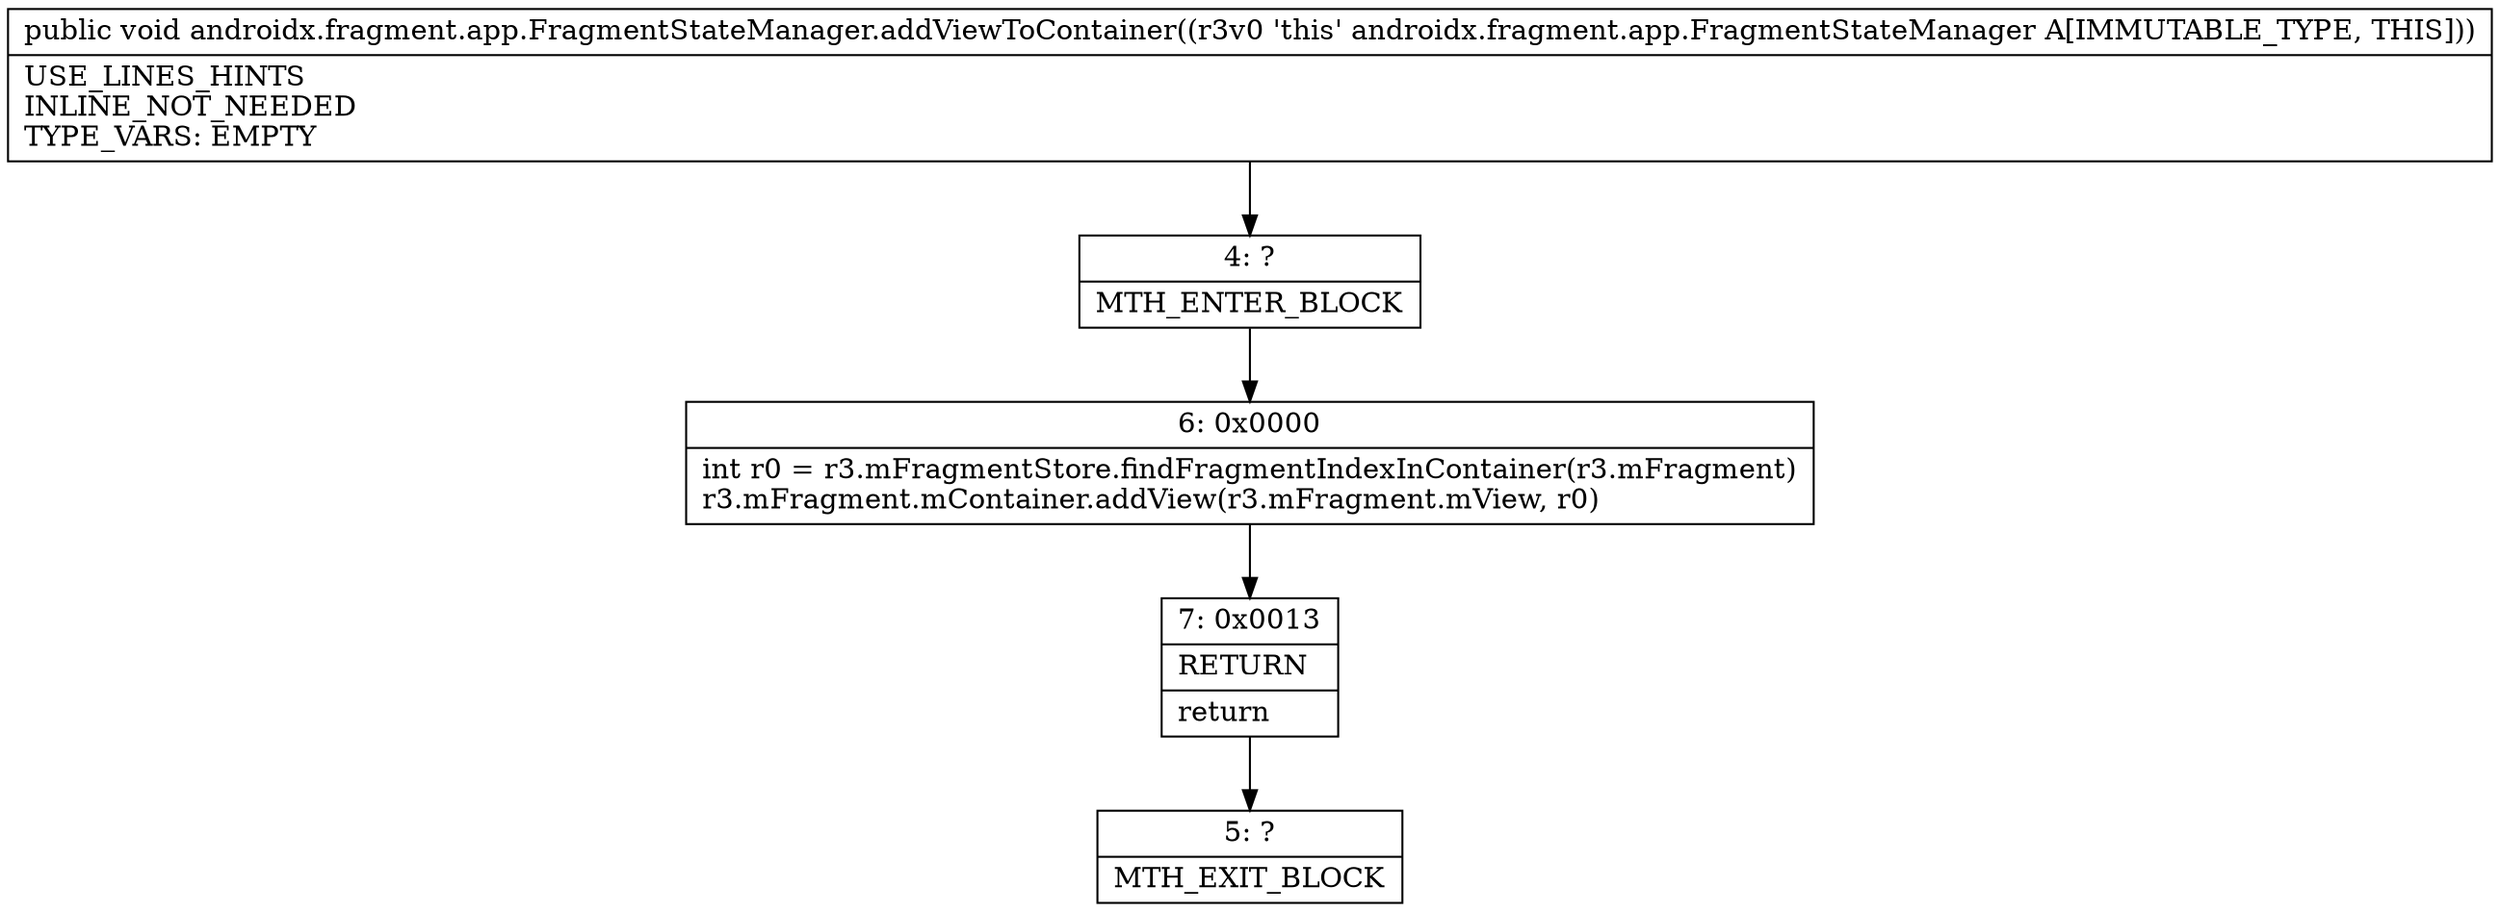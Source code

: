digraph "CFG forandroidx.fragment.app.FragmentStateManager.addViewToContainer()V" {
Node_4 [shape=record,label="{4\:\ ?|MTH_ENTER_BLOCK\l}"];
Node_6 [shape=record,label="{6\:\ 0x0000|int r0 = r3.mFragmentStore.findFragmentIndexInContainer(r3.mFragment)\lr3.mFragment.mContainer.addView(r3.mFragment.mView, r0)\l}"];
Node_7 [shape=record,label="{7\:\ 0x0013|RETURN\l|return\l}"];
Node_5 [shape=record,label="{5\:\ ?|MTH_EXIT_BLOCK\l}"];
MethodNode[shape=record,label="{public void androidx.fragment.app.FragmentStateManager.addViewToContainer((r3v0 'this' androidx.fragment.app.FragmentStateManager A[IMMUTABLE_TYPE, THIS]))  | USE_LINES_HINTS\lINLINE_NOT_NEEDED\lTYPE_VARS: EMPTY\l}"];
MethodNode -> Node_4;Node_4 -> Node_6;
Node_6 -> Node_7;
Node_7 -> Node_5;
}

